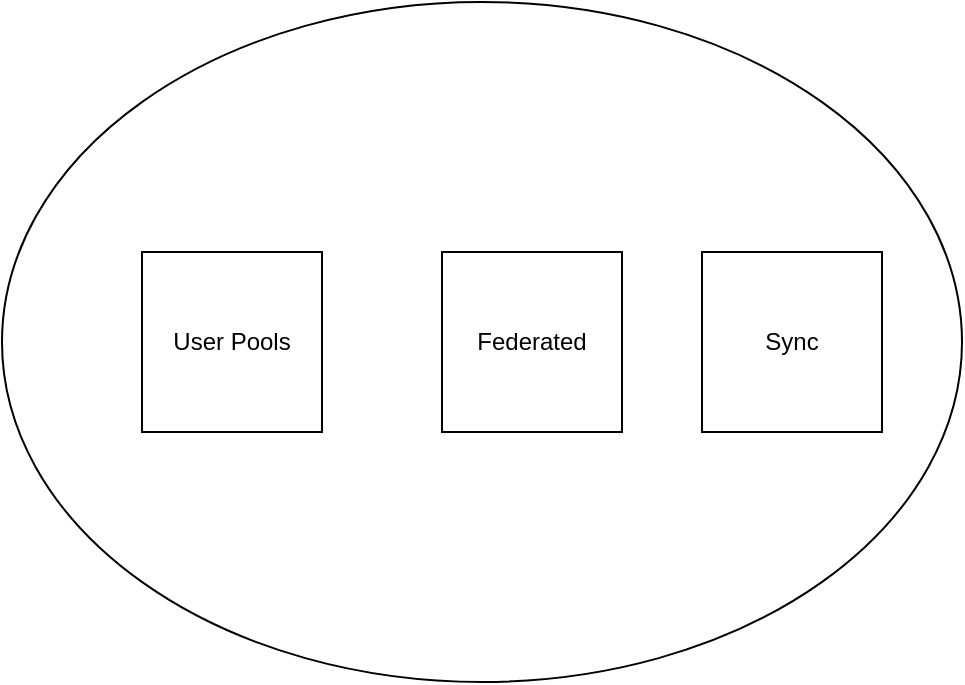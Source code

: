 <mxfile version="13.1.3">
    <diagram id="6hGFLwfOUW9BJ-s0fimq" name="Page-1">
        <mxGraphModel dx="1127" dy="783" grid="1" gridSize="10" guides="1" tooltips="1" connect="1" arrows="1" fold="1" page="1" pageScale="1" pageWidth="827" pageHeight="1169" math="0" shadow="0">
            <root>
                <mxCell id="0"/>
                <mxCell id="1" parent="0"/>
                <mxCell id="5" value="" style="ellipse;whiteSpace=wrap;html=1;" vertex="1" parent="1">
                    <mxGeometry x="90" y="345" width="480" height="340" as="geometry"/>
                </mxCell>
                <mxCell id="2" value="User Pools" style="whiteSpace=wrap;html=1;aspect=fixed;" vertex="1" parent="1">
                    <mxGeometry x="160" y="470" width="90" height="90" as="geometry"/>
                </mxCell>
                <mxCell id="3" value="Federated" style="whiteSpace=wrap;html=1;aspect=fixed;" vertex="1" parent="1">
                    <mxGeometry x="310" y="470" width="90" height="90" as="geometry"/>
                </mxCell>
                <mxCell id="4" value="Sync" style="whiteSpace=wrap;html=1;aspect=fixed;" vertex="1" parent="1">
                    <mxGeometry x="440" y="470" width="90" height="90" as="geometry"/>
                </mxCell>
            </root>
        </mxGraphModel>
    </diagram>
</mxfile>